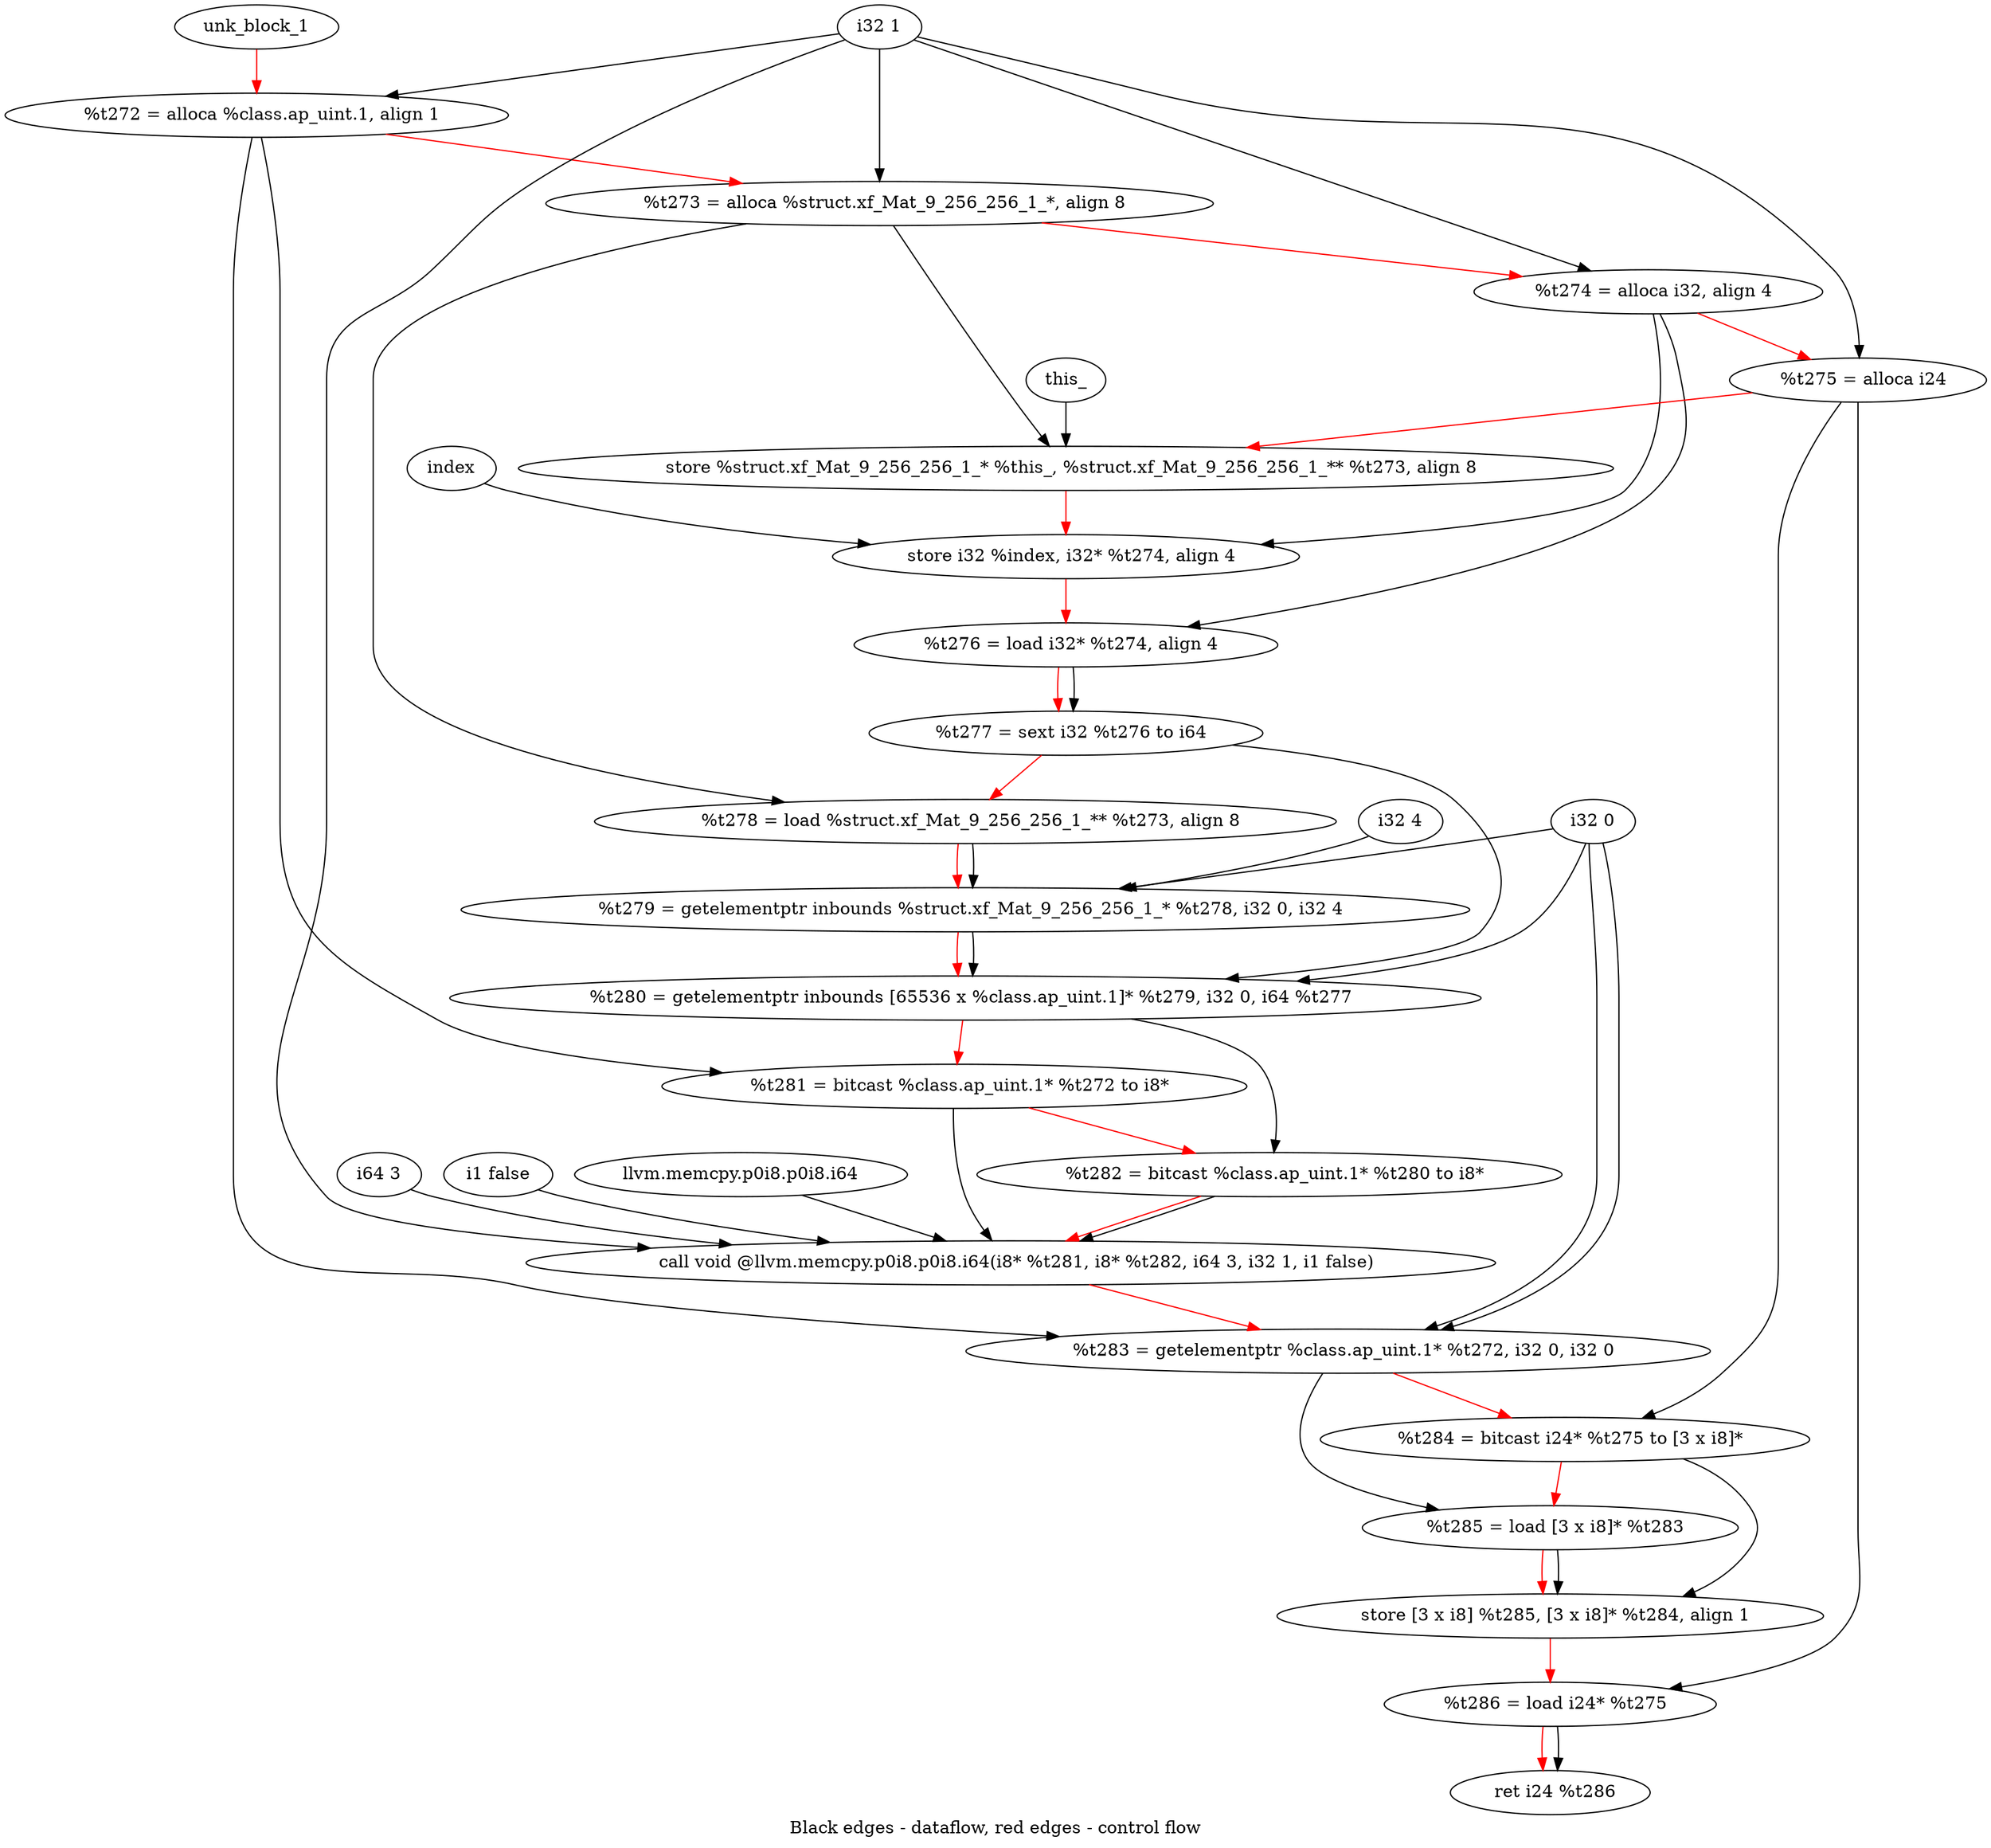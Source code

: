 digraph G {
compound=true
label="Black edges - dataflow, red edges - control flow"
"t272" [label="  %t272 = alloca %class.ap_uint.1, align 1"]
"t273" [label="  %t273 = alloca %struct.xf_Mat_9_256_256_1_*, align 8"]
"t274" [label="  %t274 = alloca i32, align 4"]
"t275" [label="  %t275 = alloca i24"]
"_1" [label="  store %struct.xf_Mat_9_256_256_1_* %this_, %struct.xf_Mat_9_256_256_1_** %t273, align 8"]
"_2" [label="  store i32 %index, i32* %t274, align 4"]
"t276" [label="  %t276 = load i32* %t274, align 4"]
"t277" [label="  %t277 = sext i32 %t276 to i64"]
"t278" [label="  %t278 = load %struct.xf_Mat_9_256_256_1_** %t273, align 8"]
"t279" [label="  %t279 = getelementptr inbounds %struct.xf_Mat_9_256_256_1_* %t278, i32 0, i32 4"]
"t280" [label="  %t280 = getelementptr inbounds [65536 x %class.ap_uint.1]* %t279, i32 0, i64 %t277"]
"t281" [label="  %t281 = bitcast %class.ap_uint.1* %t272 to i8*"]
"t282" [label="  %t282 = bitcast %class.ap_uint.1* %t280 to i8*"]
"_3" [label="  call void @llvm.memcpy.p0i8.p0i8.i64(i8* %t281, i8* %t282, i64 3, i32 1, i1 false)"]
"t283" [label="  %t283 = getelementptr %class.ap_uint.1* %t272, i32 0, i32 0"]
"t284" [label="  %t284 = bitcast i24* %t275 to [3 x i8]*"]
"t285" [label="  %t285 = load [3 x i8]* %t283"]
"_4" [label="  store [3 x i8] %t285, [3 x i8]* %t284, align 1"]
"t286" [label="  %t286 = load i24* %t275"]
"_5" [label="  ret i24 %t286"]
"unk_block_1" -> "t272"[color=red]
"i32 1" -> "t272"
"t272" -> "t273"[color=red weight=2]
"i32 1" -> "t273"
"t273" -> "t274"[color=red weight=2]
"i32 1" -> "t274"
"t274" -> "t275"[color=red weight=2]
"i32 1" -> "t275"
"t275" -> "_1"[color=red weight=2]
"this_" -> "_1"
"t273" -> "_1"
"_1" -> "_2"[color=red weight=2]
"index" -> "_2"
"t274" -> "_2"
"_2" -> "t276"[color=red weight=2]
"t274" -> "t276"
"t276" -> "t277"[color=red weight=2]
"t276" -> "t277"
"t277" -> "t278"[color=red weight=2]
"t273" -> "t278"
"t278" -> "t279"[color=red weight=2]
"t278" -> "t279"
"i32 0" -> "t279"
"i32 4" -> "t279"
"t279" -> "t280"[color=red weight=2]
"t279" -> "t280"
"i32 0" -> "t280"
"t277" -> "t280"
"t280" -> "t281"[color=red weight=2]
"t272" -> "t281"
"t281" -> "t282"[color=red weight=2]
"t280" -> "t282"
"t282" -> "_3"[color=red weight=2]
"t281" -> "_3"
"t282" -> "_3"
"i64 3" -> "_3"
"i32 1" -> "_3"
"i1 false" -> "_3"
"llvm.memcpy.p0i8.p0i8.i64" -> "_3"
"_3" -> "t283"[color=red weight=2]
"t272" -> "t283"
"i32 0" -> "t283"
"i32 0" -> "t283"
"t283" -> "t284"[color=red weight=2]
"t275" -> "t284"
"t284" -> "t285"[color=red weight=2]
"t283" -> "t285"
"t285" -> "_4"[color=red weight=2]
"t285" -> "_4"
"t284" -> "_4"
"_4" -> "t286"[color=red weight=2]
"t275" -> "t286"
"t286" -> "_5"[color=red weight=2]
"t286" -> "_5"

}
